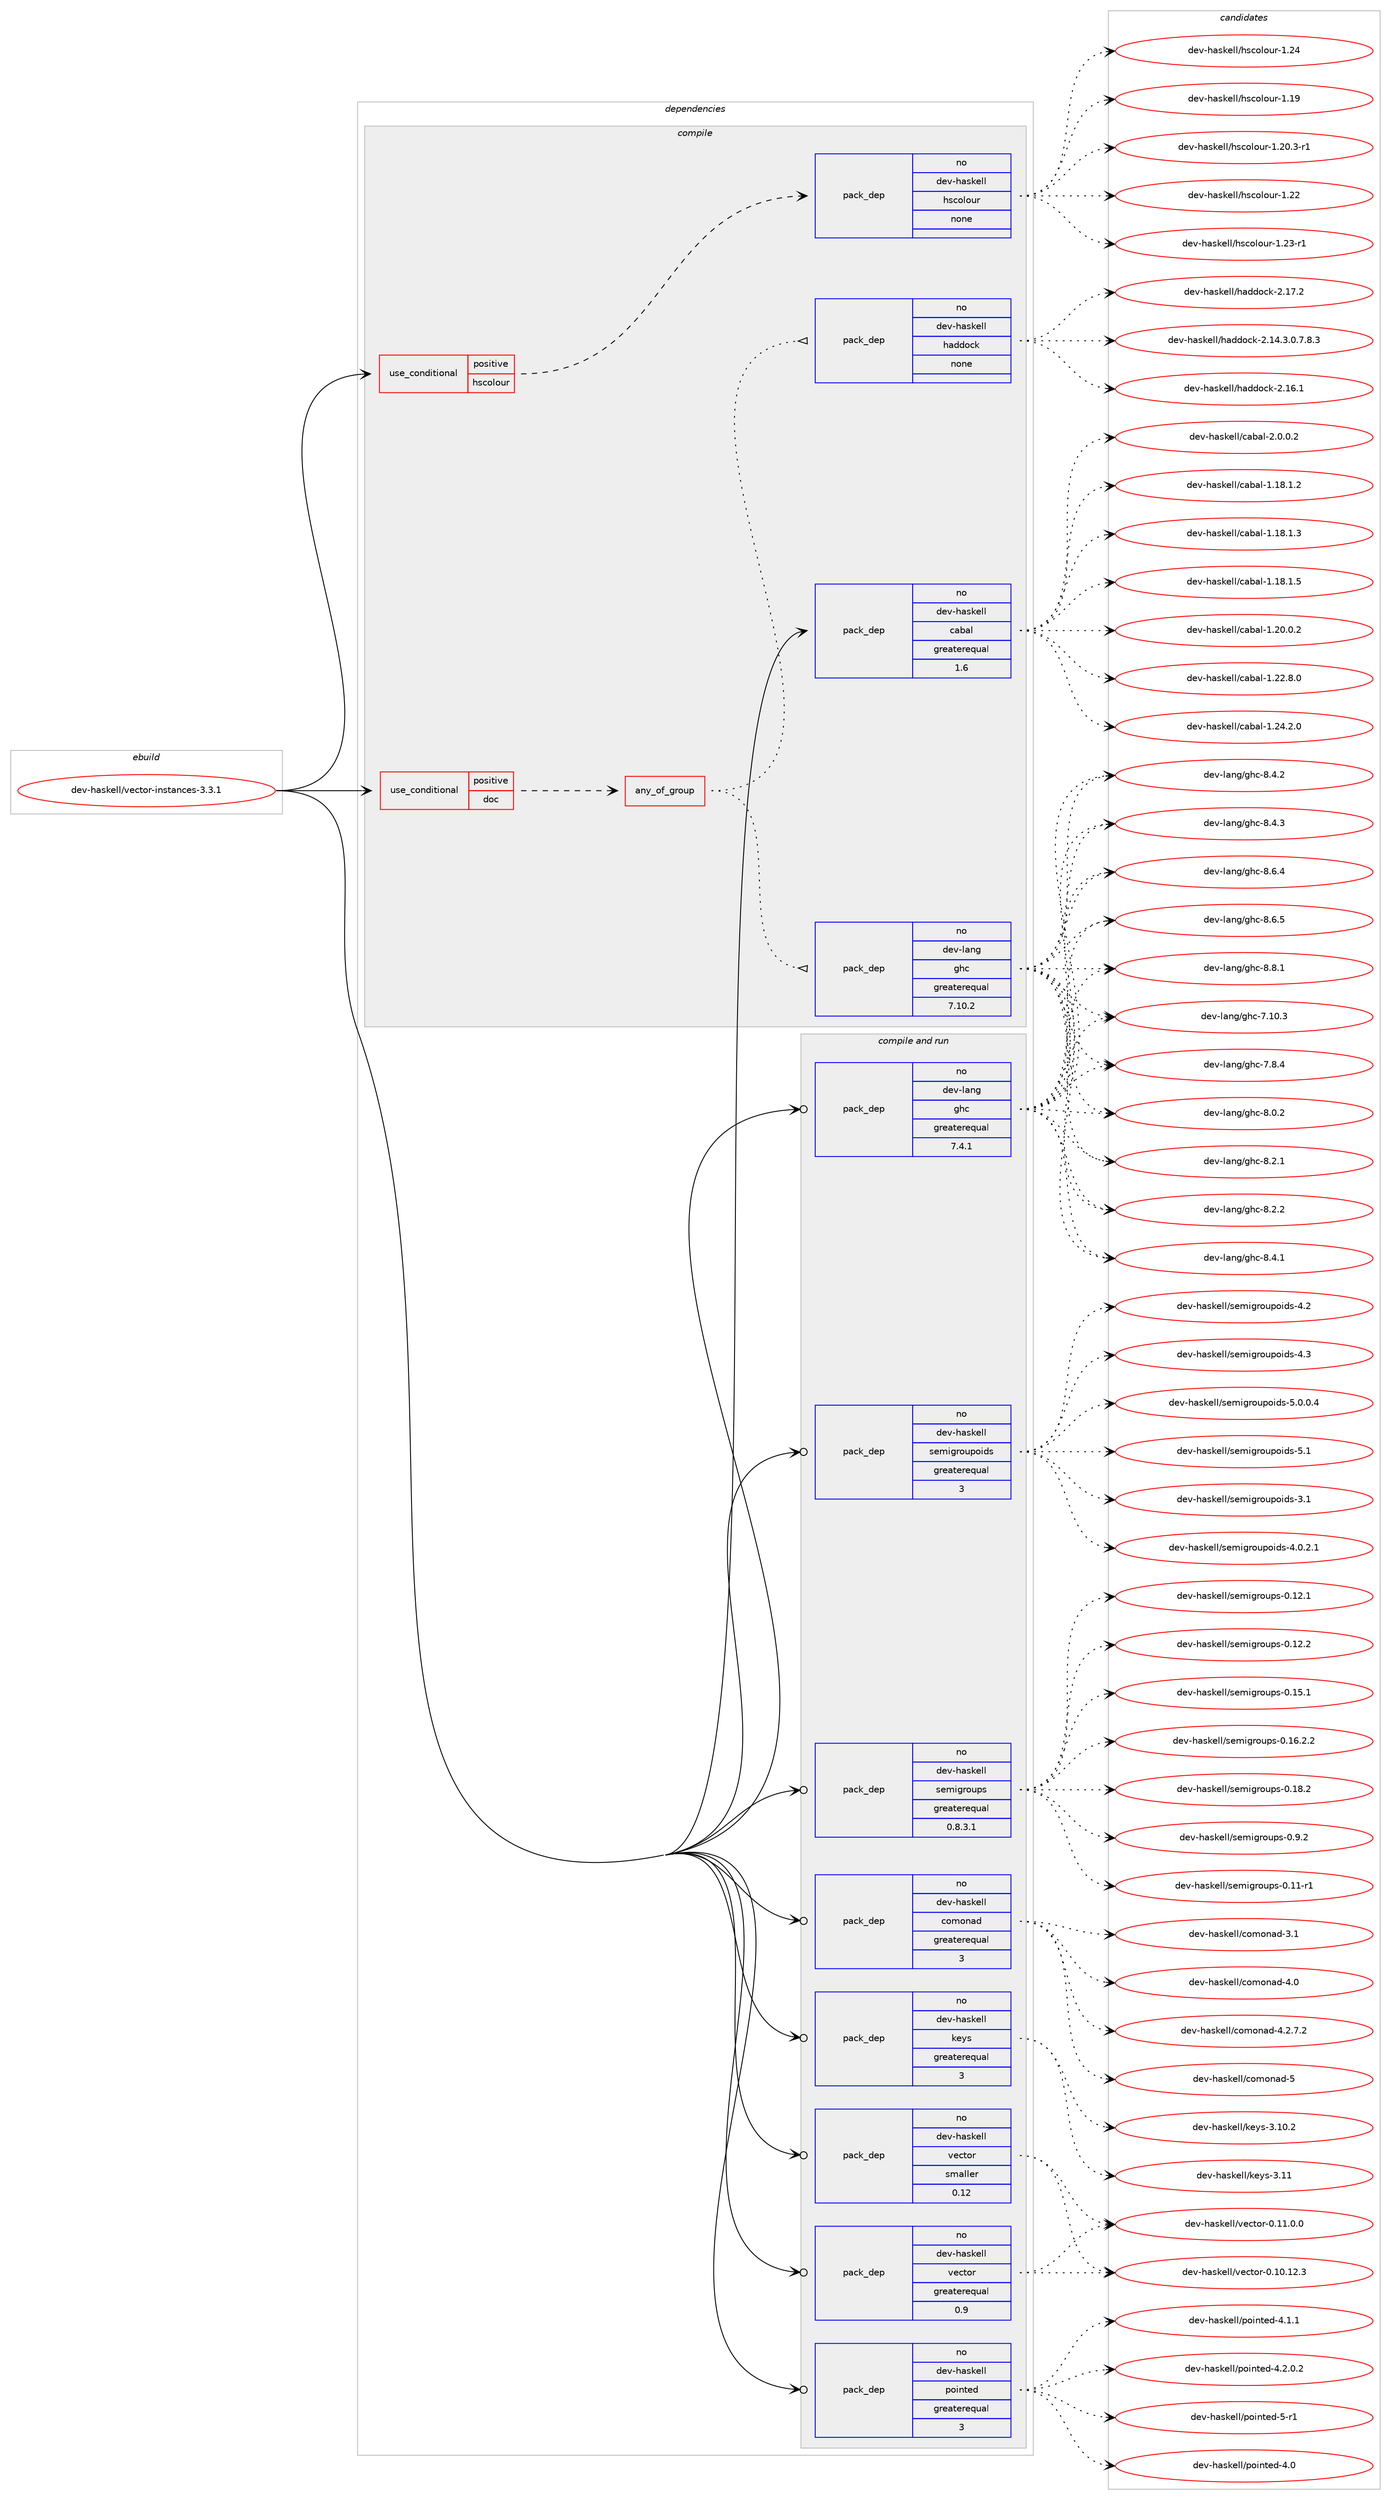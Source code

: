 digraph prolog {

# *************
# Graph options
# *************

newrank=true;
concentrate=true;
compound=true;
graph [rankdir=LR,fontname=Helvetica,fontsize=10,ranksep=1.5];#, ranksep=2.5, nodesep=0.2];
edge  [arrowhead=vee];
node  [fontname=Helvetica,fontsize=10];

# **********
# The ebuild
# **********

subgraph cluster_leftcol {
color=gray;
rank=same;
label=<<i>ebuild</i>>;
id [label="dev-haskell/vector-instances-3.3.1", color=red, width=4, href="../dev-haskell/vector-instances-3.3.1.svg"];
}

# ****************
# The dependencies
# ****************

subgraph cluster_midcol {
color=gray;
label=<<i>dependencies</i>>;
subgraph cluster_compile {
fillcolor="#eeeeee";
style=filled;
label=<<i>compile</i>>;
subgraph cond128093 {
dependency547003 [label=<<TABLE BORDER="0" CELLBORDER="1" CELLSPACING="0" CELLPADDING="4"><TR><TD ROWSPAN="3" CELLPADDING="10">use_conditional</TD></TR><TR><TD>positive</TD></TR><TR><TD>doc</TD></TR></TABLE>>, shape=none, color=red];
subgraph any10683 {
dependency547004 [label=<<TABLE BORDER="0" CELLBORDER="1" CELLSPACING="0" CELLPADDING="4"><TR><TD CELLPADDING="10">any_of_group</TD></TR></TABLE>>, shape=none, color=red];subgraph pack407870 {
dependency547005 [label=<<TABLE BORDER="0" CELLBORDER="1" CELLSPACING="0" CELLPADDING="4" WIDTH="220"><TR><TD ROWSPAN="6" CELLPADDING="30">pack_dep</TD></TR><TR><TD WIDTH="110">no</TD></TR><TR><TD>dev-haskell</TD></TR><TR><TD>haddock</TD></TR><TR><TD>none</TD></TR><TR><TD></TD></TR></TABLE>>, shape=none, color=blue];
}
dependency547004:e -> dependency547005:w [weight=20,style="dotted",arrowhead="oinv"];
subgraph pack407871 {
dependency547006 [label=<<TABLE BORDER="0" CELLBORDER="1" CELLSPACING="0" CELLPADDING="4" WIDTH="220"><TR><TD ROWSPAN="6" CELLPADDING="30">pack_dep</TD></TR><TR><TD WIDTH="110">no</TD></TR><TR><TD>dev-lang</TD></TR><TR><TD>ghc</TD></TR><TR><TD>greaterequal</TD></TR><TR><TD>7.10.2</TD></TR></TABLE>>, shape=none, color=blue];
}
dependency547004:e -> dependency547006:w [weight=20,style="dotted",arrowhead="oinv"];
}
dependency547003:e -> dependency547004:w [weight=20,style="dashed",arrowhead="vee"];
}
id:e -> dependency547003:w [weight=20,style="solid",arrowhead="vee"];
subgraph cond128094 {
dependency547007 [label=<<TABLE BORDER="0" CELLBORDER="1" CELLSPACING="0" CELLPADDING="4"><TR><TD ROWSPAN="3" CELLPADDING="10">use_conditional</TD></TR><TR><TD>positive</TD></TR><TR><TD>hscolour</TD></TR></TABLE>>, shape=none, color=red];
subgraph pack407872 {
dependency547008 [label=<<TABLE BORDER="0" CELLBORDER="1" CELLSPACING="0" CELLPADDING="4" WIDTH="220"><TR><TD ROWSPAN="6" CELLPADDING="30">pack_dep</TD></TR><TR><TD WIDTH="110">no</TD></TR><TR><TD>dev-haskell</TD></TR><TR><TD>hscolour</TD></TR><TR><TD>none</TD></TR><TR><TD></TD></TR></TABLE>>, shape=none, color=blue];
}
dependency547007:e -> dependency547008:w [weight=20,style="dashed",arrowhead="vee"];
}
id:e -> dependency547007:w [weight=20,style="solid",arrowhead="vee"];
subgraph pack407873 {
dependency547009 [label=<<TABLE BORDER="0" CELLBORDER="1" CELLSPACING="0" CELLPADDING="4" WIDTH="220"><TR><TD ROWSPAN="6" CELLPADDING="30">pack_dep</TD></TR><TR><TD WIDTH="110">no</TD></TR><TR><TD>dev-haskell</TD></TR><TR><TD>cabal</TD></TR><TR><TD>greaterequal</TD></TR><TR><TD>1.6</TD></TR></TABLE>>, shape=none, color=blue];
}
id:e -> dependency547009:w [weight=20,style="solid",arrowhead="vee"];
}
subgraph cluster_compileandrun {
fillcolor="#eeeeee";
style=filled;
label=<<i>compile and run</i>>;
subgraph pack407874 {
dependency547010 [label=<<TABLE BORDER="0" CELLBORDER="1" CELLSPACING="0" CELLPADDING="4" WIDTH="220"><TR><TD ROWSPAN="6" CELLPADDING="30">pack_dep</TD></TR><TR><TD WIDTH="110">no</TD></TR><TR><TD>dev-haskell</TD></TR><TR><TD>comonad</TD></TR><TR><TD>greaterequal</TD></TR><TR><TD>3</TD></TR></TABLE>>, shape=none, color=blue];
}
id:e -> dependency547010:w [weight=20,style="solid",arrowhead="odotvee"];
subgraph pack407875 {
dependency547011 [label=<<TABLE BORDER="0" CELLBORDER="1" CELLSPACING="0" CELLPADDING="4" WIDTH="220"><TR><TD ROWSPAN="6" CELLPADDING="30">pack_dep</TD></TR><TR><TD WIDTH="110">no</TD></TR><TR><TD>dev-haskell</TD></TR><TR><TD>keys</TD></TR><TR><TD>greaterequal</TD></TR><TR><TD>3</TD></TR></TABLE>>, shape=none, color=blue];
}
id:e -> dependency547011:w [weight=20,style="solid",arrowhead="odotvee"];
subgraph pack407876 {
dependency547012 [label=<<TABLE BORDER="0" CELLBORDER="1" CELLSPACING="0" CELLPADDING="4" WIDTH="220"><TR><TD ROWSPAN="6" CELLPADDING="30">pack_dep</TD></TR><TR><TD WIDTH="110">no</TD></TR><TR><TD>dev-haskell</TD></TR><TR><TD>pointed</TD></TR><TR><TD>greaterequal</TD></TR><TR><TD>3</TD></TR></TABLE>>, shape=none, color=blue];
}
id:e -> dependency547012:w [weight=20,style="solid",arrowhead="odotvee"];
subgraph pack407877 {
dependency547013 [label=<<TABLE BORDER="0" CELLBORDER="1" CELLSPACING="0" CELLPADDING="4" WIDTH="220"><TR><TD ROWSPAN="6" CELLPADDING="30">pack_dep</TD></TR><TR><TD WIDTH="110">no</TD></TR><TR><TD>dev-haskell</TD></TR><TR><TD>semigroupoids</TD></TR><TR><TD>greaterequal</TD></TR><TR><TD>3</TD></TR></TABLE>>, shape=none, color=blue];
}
id:e -> dependency547013:w [weight=20,style="solid",arrowhead="odotvee"];
subgraph pack407878 {
dependency547014 [label=<<TABLE BORDER="0" CELLBORDER="1" CELLSPACING="0" CELLPADDING="4" WIDTH="220"><TR><TD ROWSPAN="6" CELLPADDING="30">pack_dep</TD></TR><TR><TD WIDTH="110">no</TD></TR><TR><TD>dev-haskell</TD></TR><TR><TD>semigroups</TD></TR><TR><TD>greaterequal</TD></TR><TR><TD>0.8.3.1</TD></TR></TABLE>>, shape=none, color=blue];
}
id:e -> dependency547014:w [weight=20,style="solid",arrowhead="odotvee"];
subgraph pack407879 {
dependency547015 [label=<<TABLE BORDER="0" CELLBORDER="1" CELLSPACING="0" CELLPADDING="4" WIDTH="220"><TR><TD ROWSPAN="6" CELLPADDING="30">pack_dep</TD></TR><TR><TD WIDTH="110">no</TD></TR><TR><TD>dev-haskell</TD></TR><TR><TD>vector</TD></TR><TR><TD>greaterequal</TD></TR><TR><TD>0.9</TD></TR></TABLE>>, shape=none, color=blue];
}
id:e -> dependency547015:w [weight=20,style="solid",arrowhead="odotvee"];
subgraph pack407880 {
dependency547016 [label=<<TABLE BORDER="0" CELLBORDER="1" CELLSPACING="0" CELLPADDING="4" WIDTH="220"><TR><TD ROWSPAN="6" CELLPADDING="30">pack_dep</TD></TR><TR><TD WIDTH="110">no</TD></TR><TR><TD>dev-haskell</TD></TR><TR><TD>vector</TD></TR><TR><TD>smaller</TD></TR><TR><TD>0.12</TD></TR></TABLE>>, shape=none, color=blue];
}
id:e -> dependency547016:w [weight=20,style="solid",arrowhead="odotvee"];
subgraph pack407881 {
dependency547017 [label=<<TABLE BORDER="0" CELLBORDER="1" CELLSPACING="0" CELLPADDING="4" WIDTH="220"><TR><TD ROWSPAN="6" CELLPADDING="30">pack_dep</TD></TR><TR><TD WIDTH="110">no</TD></TR><TR><TD>dev-lang</TD></TR><TR><TD>ghc</TD></TR><TR><TD>greaterequal</TD></TR><TR><TD>7.4.1</TD></TR></TABLE>>, shape=none, color=blue];
}
id:e -> dependency547017:w [weight=20,style="solid",arrowhead="odotvee"];
}
subgraph cluster_run {
fillcolor="#eeeeee";
style=filled;
label=<<i>run</i>>;
}
}

# **************
# The candidates
# **************

subgraph cluster_choices {
rank=same;
color=gray;
label=<<i>candidates</i>>;

subgraph choice407870 {
color=black;
nodesep=1;
choice1001011184510497115107101108108471049710010011199107455046495246514648465546564651 [label="dev-haskell/haddock-2.14.3.0.7.8.3", color=red, width=4,href="../dev-haskell/haddock-2.14.3.0.7.8.3.svg"];
choice100101118451049711510710110810847104971001001119910745504649544649 [label="dev-haskell/haddock-2.16.1", color=red, width=4,href="../dev-haskell/haddock-2.16.1.svg"];
choice100101118451049711510710110810847104971001001119910745504649554650 [label="dev-haskell/haddock-2.17.2", color=red, width=4,href="../dev-haskell/haddock-2.17.2.svg"];
dependency547005:e -> choice1001011184510497115107101108108471049710010011199107455046495246514648465546564651:w [style=dotted,weight="100"];
dependency547005:e -> choice100101118451049711510710110810847104971001001119910745504649544649:w [style=dotted,weight="100"];
dependency547005:e -> choice100101118451049711510710110810847104971001001119910745504649554650:w [style=dotted,weight="100"];
}
subgraph choice407871 {
color=black;
nodesep=1;
choice1001011184510897110103471031049945554649484651 [label="dev-lang/ghc-7.10.3", color=red, width=4,href="../dev-lang/ghc-7.10.3.svg"];
choice10010111845108971101034710310499455546564652 [label="dev-lang/ghc-7.8.4", color=red, width=4,href="../dev-lang/ghc-7.8.4.svg"];
choice10010111845108971101034710310499455646484650 [label="dev-lang/ghc-8.0.2", color=red, width=4,href="../dev-lang/ghc-8.0.2.svg"];
choice10010111845108971101034710310499455646504649 [label="dev-lang/ghc-8.2.1", color=red, width=4,href="../dev-lang/ghc-8.2.1.svg"];
choice10010111845108971101034710310499455646504650 [label="dev-lang/ghc-8.2.2", color=red, width=4,href="../dev-lang/ghc-8.2.2.svg"];
choice10010111845108971101034710310499455646524649 [label="dev-lang/ghc-8.4.1", color=red, width=4,href="../dev-lang/ghc-8.4.1.svg"];
choice10010111845108971101034710310499455646524650 [label="dev-lang/ghc-8.4.2", color=red, width=4,href="../dev-lang/ghc-8.4.2.svg"];
choice10010111845108971101034710310499455646524651 [label="dev-lang/ghc-8.4.3", color=red, width=4,href="../dev-lang/ghc-8.4.3.svg"];
choice10010111845108971101034710310499455646544652 [label="dev-lang/ghc-8.6.4", color=red, width=4,href="../dev-lang/ghc-8.6.4.svg"];
choice10010111845108971101034710310499455646544653 [label="dev-lang/ghc-8.6.5", color=red, width=4,href="../dev-lang/ghc-8.6.5.svg"];
choice10010111845108971101034710310499455646564649 [label="dev-lang/ghc-8.8.1", color=red, width=4,href="../dev-lang/ghc-8.8.1.svg"];
dependency547006:e -> choice1001011184510897110103471031049945554649484651:w [style=dotted,weight="100"];
dependency547006:e -> choice10010111845108971101034710310499455546564652:w [style=dotted,weight="100"];
dependency547006:e -> choice10010111845108971101034710310499455646484650:w [style=dotted,weight="100"];
dependency547006:e -> choice10010111845108971101034710310499455646504649:w [style=dotted,weight="100"];
dependency547006:e -> choice10010111845108971101034710310499455646504650:w [style=dotted,weight="100"];
dependency547006:e -> choice10010111845108971101034710310499455646524649:w [style=dotted,weight="100"];
dependency547006:e -> choice10010111845108971101034710310499455646524650:w [style=dotted,weight="100"];
dependency547006:e -> choice10010111845108971101034710310499455646524651:w [style=dotted,weight="100"];
dependency547006:e -> choice10010111845108971101034710310499455646544652:w [style=dotted,weight="100"];
dependency547006:e -> choice10010111845108971101034710310499455646544653:w [style=dotted,weight="100"];
dependency547006:e -> choice10010111845108971101034710310499455646564649:w [style=dotted,weight="100"];
}
subgraph choice407872 {
color=black;
nodesep=1;
choice100101118451049711510710110810847104115991111081111171144549464957 [label="dev-haskell/hscolour-1.19", color=red, width=4,href="../dev-haskell/hscolour-1.19.svg"];
choice10010111845104971151071011081084710411599111108111117114454946504846514511449 [label="dev-haskell/hscolour-1.20.3-r1", color=red, width=4,href="../dev-haskell/hscolour-1.20.3-r1.svg"];
choice100101118451049711510710110810847104115991111081111171144549465050 [label="dev-haskell/hscolour-1.22", color=red, width=4,href="../dev-haskell/hscolour-1.22.svg"];
choice1001011184510497115107101108108471041159911110811111711445494650514511449 [label="dev-haskell/hscolour-1.23-r1", color=red, width=4,href="../dev-haskell/hscolour-1.23-r1.svg"];
choice100101118451049711510710110810847104115991111081111171144549465052 [label="dev-haskell/hscolour-1.24", color=red, width=4,href="../dev-haskell/hscolour-1.24.svg"];
dependency547008:e -> choice100101118451049711510710110810847104115991111081111171144549464957:w [style=dotted,weight="100"];
dependency547008:e -> choice10010111845104971151071011081084710411599111108111117114454946504846514511449:w [style=dotted,weight="100"];
dependency547008:e -> choice100101118451049711510710110810847104115991111081111171144549465050:w [style=dotted,weight="100"];
dependency547008:e -> choice1001011184510497115107101108108471041159911110811111711445494650514511449:w [style=dotted,weight="100"];
dependency547008:e -> choice100101118451049711510710110810847104115991111081111171144549465052:w [style=dotted,weight="100"];
}
subgraph choice407873 {
color=black;
nodesep=1;
choice10010111845104971151071011081084799979897108454946495646494650 [label="dev-haskell/cabal-1.18.1.2", color=red, width=4,href="../dev-haskell/cabal-1.18.1.2.svg"];
choice10010111845104971151071011081084799979897108454946495646494651 [label="dev-haskell/cabal-1.18.1.3", color=red, width=4,href="../dev-haskell/cabal-1.18.1.3.svg"];
choice10010111845104971151071011081084799979897108454946495646494653 [label="dev-haskell/cabal-1.18.1.5", color=red, width=4,href="../dev-haskell/cabal-1.18.1.5.svg"];
choice10010111845104971151071011081084799979897108454946504846484650 [label="dev-haskell/cabal-1.20.0.2", color=red, width=4,href="../dev-haskell/cabal-1.20.0.2.svg"];
choice10010111845104971151071011081084799979897108454946505046564648 [label="dev-haskell/cabal-1.22.8.0", color=red, width=4,href="../dev-haskell/cabal-1.22.8.0.svg"];
choice10010111845104971151071011081084799979897108454946505246504648 [label="dev-haskell/cabal-1.24.2.0", color=red, width=4,href="../dev-haskell/cabal-1.24.2.0.svg"];
choice100101118451049711510710110810847999798971084550464846484650 [label="dev-haskell/cabal-2.0.0.2", color=red, width=4,href="../dev-haskell/cabal-2.0.0.2.svg"];
dependency547009:e -> choice10010111845104971151071011081084799979897108454946495646494650:w [style=dotted,weight="100"];
dependency547009:e -> choice10010111845104971151071011081084799979897108454946495646494651:w [style=dotted,weight="100"];
dependency547009:e -> choice10010111845104971151071011081084799979897108454946495646494653:w [style=dotted,weight="100"];
dependency547009:e -> choice10010111845104971151071011081084799979897108454946504846484650:w [style=dotted,weight="100"];
dependency547009:e -> choice10010111845104971151071011081084799979897108454946505046564648:w [style=dotted,weight="100"];
dependency547009:e -> choice10010111845104971151071011081084799979897108454946505246504648:w [style=dotted,weight="100"];
dependency547009:e -> choice100101118451049711510710110810847999798971084550464846484650:w [style=dotted,weight="100"];
}
subgraph choice407874 {
color=black;
nodesep=1;
choice100101118451049711510710110810847991111091111109710045514649 [label="dev-haskell/comonad-3.1", color=red, width=4,href="../dev-haskell/comonad-3.1.svg"];
choice100101118451049711510710110810847991111091111109710045524648 [label="dev-haskell/comonad-4.0", color=red, width=4,href="../dev-haskell/comonad-4.0.svg"];
choice10010111845104971151071011081084799111109111110971004552465046554650 [label="dev-haskell/comonad-4.2.7.2", color=red, width=4,href="../dev-haskell/comonad-4.2.7.2.svg"];
choice10010111845104971151071011081084799111109111110971004553 [label="dev-haskell/comonad-5", color=red, width=4,href="../dev-haskell/comonad-5.svg"];
dependency547010:e -> choice100101118451049711510710110810847991111091111109710045514649:w [style=dotted,weight="100"];
dependency547010:e -> choice100101118451049711510710110810847991111091111109710045524648:w [style=dotted,weight="100"];
dependency547010:e -> choice10010111845104971151071011081084799111109111110971004552465046554650:w [style=dotted,weight="100"];
dependency547010:e -> choice10010111845104971151071011081084799111109111110971004553:w [style=dotted,weight="100"];
}
subgraph choice407875 {
color=black;
nodesep=1;
choice10010111845104971151071011081084710710112111545514649484650 [label="dev-haskell/keys-3.10.2", color=red, width=4,href="../dev-haskell/keys-3.10.2.svg"];
choice1001011184510497115107101108108471071011211154551464949 [label="dev-haskell/keys-3.11", color=red, width=4,href="../dev-haskell/keys-3.11.svg"];
dependency547011:e -> choice10010111845104971151071011081084710710112111545514649484650:w [style=dotted,weight="100"];
dependency547011:e -> choice1001011184510497115107101108108471071011211154551464949:w [style=dotted,weight="100"];
}
subgraph choice407876 {
color=black;
nodesep=1;
choice10010111845104971151071011081084711211110511011610110045524648 [label="dev-haskell/pointed-4.0", color=red, width=4,href="../dev-haskell/pointed-4.0.svg"];
choice100101118451049711510710110810847112111105110116101100455246494649 [label="dev-haskell/pointed-4.1.1", color=red, width=4,href="../dev-haskell/pointed-4.1.1.svg"];
choice1001011184510497115107101108108471121111051101161011004552465046484650 [label="dev-haskell/pointed-4.2.0.2", color=red, width=4,href="../dev-haskell/pointed-4.2.0.2.svg"];
choice10010111845104971151071011081084711211110511011610110045534511449 [label="dev-haskell/pointed-5-r1", color=red, width=4,href="../dev-haskell/pointed-5-r1.svg"];
dependency547012:e -> choice10010111845104971151071011081084711211110511011610110045524648:w [style=dotted,weight="100"];
dependency547012:e -> choice100101118451049711510710110810847112111105110116101100455246494649:w [style=dotted,weight="100"];
dependency547012:e -> choice1001011184510497115107101108108471121111051101161011004552465046484650:w [style=dotted,weight="100"];
dependency547012:e -> choice10010111845104971151071011081084711211110511011610110045534511449:w [style=dotted,weight="100"];
}
subgraph choice407877 {
color=black;
nodesep=1;
choice10010111845104971151071011081084711510110910510311411111711211110510011545514649 [label="dev-haskell/semigroupoids-3.1", color=red, width=4,href="../dev-haskell/semigroupoids-3.1.svg"];
choice1001011184510497115107101108108471151011091051031141111171121111051001154552464846504649 [label="dev-haskell/semigroupoids-4.0.2.1", color=red, width=4,href="../dev-haskell/semigroupoids-4.0.2.1.svg"];
choice10010111845104971151071011081084711510110910510311411111711211110510011545524650 [label="dev-haskell/semigroupoids-4.2", color=red, width=4,href="../dev-haskell/semigroupoids-4.2.svg"];
choice10010111845104971151071011081084711510110910510311411111711211110510011545524651 [label="dev-haskell/semigroupoids-4.3", color=red, width=4,href="../dev-haskell/semigroupoids-4.3.svg"];
choice1001011184510497115107101108108471151011091051031141111171121111051001154553464846484652 [label="dev-haskell/semigroupoids-5.0.0.4", color=red, width=4,href="../dev-haskell/semigroupoids-5.0.0.4.svg"];
choice10010111845104971151071011081084711510110910510311411111711211110510011545534649 [label="dev-haskell/semigroupoids-5.1", color=red, width=4,href="../dev-haskell/semigroupoids-5.1.svg"];
dependency547013:e -> choice10010111845104971151071011081084711510110910510311411111711211110510011545514649:w [style=dotted,weight="100"];
dependency547013:e -> choice1001011184510497115107101108108471151011091051031141111171121111051001154552464846504649:w [style=dotted,weight="100"];
dependency547013:e -> choice10010111845104971151071011081084711510110910510311411111711211110510011545524650:w [style=dotted,weight="100"];
dependency547013:e -> choice10010111845104971151071011081084711510110910510311411111711211110510011545524651:w [style=dotted,weight="100"];
dependency547013:e -> choice1001011184510497115107101108108471151011091051031141111171121111051001154553464846484652:w [style=dotted,weight="100"];
dependency547013:e -> choice10010111845104971151071011081084711510110910510311411111711211110510011545534649:w [style=dotted,weight="100"];
}
subgraph choice407878 {
color=black;
nodesep=1;
choice10010111845104971151071011081084711510110910510311411111711211545484649494511449 [label="dev-haskell/semigroups-0.11-r1", color=red, width=4,href="../dev-haskell/semigroups-0.11-r1.svg"];
choice10010111845104971151071011081084711510110910510311411111711211545484649504649 [label="dev-haskell/semigroups-0.12.1", color=red, width=4,href="../dev-haskell/semigroups-0.12.1.svg"];
choice10010111845104971151071011081084711510110910510311411111711211545484649504650 [label="dev-haskell/semigroups-0.12.2", color=red, width=4,href="../dev-haskell/semigroups-0.12.2.svg"];
choice10010111845104971151071011081084711510110910510311411111711211545484649534649 [label="dev-haskell/semigroups-0.15.1", color=red, width=4,href="../dev-haskell/semigroups-0.15.1.svg"];
choice100101118451049711510710110810847115101109105103114111117112115454846495446504650 [label="dev-haskell/semigroups-0.16.2.2", color=red, width=4,href="../dev-haskell/semigroups-0.16.2.2.svg"];
choice10010111845104971151071011081084711510110910510311411111711211545484649564650 [label="dev-haskell/semigroups-0.18.2", color=red, width=4,href="../dev-haskell/semigroups-0.18.2.svg"];
choice100101118451049711510710110810847115101109105103114111117112115454846574650 [label="dev-haskell/semigroups-0.9.2", color=red, width=4,href="../dev-haskell/semigroups-0.9.2.svg"];
dependency547014:e -> choice10010111845104971151071011081084711510110910510311411111711211545484649494511449:w [style=dotted,weight="100"];
dependency547014:e -> choice10010111845104971151071011081084711510110910510311411111711211545484649504649:w [style=dotted,weight="100"];
dependency547014:e -> choice10010111845104971151071011081084711510110910510311411111711211545484649504650:w [style=dotted,weight="100"];
dependency547014:e -> choice10010111845104971151071011081084711510110910510311411111711211545484649534649:w [style=dotted,weight="100"];
dependency547014:e -> choice100101118451049711510710110810847115101109105103114111117112115454846495446504650:w [style=dotted,weight="100"];
dependency547014:e -> choice10010111845104971151071011081084711510110910510311411111711211545484649564650:w [style=dotted,weight="100"];
dependency547014:e -> choice100101118451049711510710110810847115101109105103114111117112115454846574650:w [style=dotted,weight="100"];
}
subgraph choice407879 {
color=black;
nodesep=1;
choice1001011184510497115107101108108471181019911611111445484649484649504651 [label="dev-haskell/vector-0.10.12.3", color=red, width=4,href="../dev-haskell/vector-0.10.12.3.svg"];
choice10010111845104971151071011081084711810199116111114454846494946484648 [label="dev-haskell/vector-0.11.0.0", color=red, width=4,href="../dev-haskell/vector-0.11.0.0.svg"];
dependency547015:e -> choice1001011184510497115107101108108471181019911611111445484649484649504651:w [style=dotted,weight="100"];
dependency547015:e -> choice10010111845104971151071011081084711810199116111114454846494946484648:w [style=dotted,weight="100"];
}
subgraph choice407880 {
color=black;
nodesep=1;
choice1001011184510497115107101108108471181019911611111445484649484649504651 [label="dev-haskell/vector-0.10.12.3", color=red, width=4,href="../dev-haskell/vector-0.10.12.3.svg"];
choice10010111845104971151071011081084711810199116111114454846494946484648 [label="dev-haskell/vector-0.11.0.0", color=red, width=4,href="../dev-haskell/vector-0.11.0.0.svg"];
dependency547016:e -> choice1001011184510497115107101108108471181019911611111445484649484649504651:w [style=dotted,weight="100"];
dependency547016:e -> choice10010111845104971151071011081084711810199116111114454846494946484648:w [style=dotted,weight="100"];
}
subgraph choice407881 {
color=black;
nodesep=1;
choice1001011184510897110103471031049945554649484651 [label="dev-lang/ghc-7.10.3", color=red, width=4,href="../dev-lang/ghc-7.10.3.svg"];
choice10010111845108971101034710310499455546564652 [label="dev-lang/ghc-7.8.4", color=red, width=4,href="../dev-lang/ghc-7.8.4.svg"];
choice10010111845108971101034710310499455646484650 [label="dev-lang/ghc-8.0.2", color=red, width=4,href="../dev-lang/ghc-8.0.2.svg"];
choice10010111845108971101034710310499455646504649 [label="dev-lang/ghc-8.2.1", color=red, width=4,href="../dev-lang/ghc-8.2.1.svg"];
choice10010111845108971101034710310499455646504650 [label="dev-lang/ghc-8.2.2", color=red, width=4,href="../dev-lang/ghc-8.2.2.svg"];
choice10010111845108971101034710310499455646524649 [label="dev-lang/ghc-8.4.1", color=red, width=4,href="../dev-lang/ghc-8.4.1.svg"];
choice10010111845108971101034710310499455646524650 [label="dev-lang/ghc-8.4.2", color=red, width=4,href="../dev-lang/ghc-8.4.2.svg"];
choice10010111845108971101034710310499455646524651 [label="dev-lang/ghc-8.4.3", color=red, width=4,href="../dev-lang/ghc-8.4.3.svg"];
choice10010111845108971101034710310499455646544652 [label="dev-lang/ghc-8.6.4", color=red, width=4,href="../dev-lang/ghc-8.6.4.svg"];
choice10010111845108971101034710310499455646544653 [label="dev-lang/ghc-8.6.5", color=red, width=4,href="../dev-lang/ghc-8.6.5.svg"];
choice10010111845108971101034710310499455646564649 [label="dev-lang/ghc-8.8.1", color=red, width=4,href="../dev-lang/ghc-8.8.1.svg"];
dependency547017:e -> choice1001011184510897110103471031049945554649484651:w [style=dotted,weight="100"];
dependency547017:e -> choice10010111845108971101034710310499455546564652:w [style=dotted,weight="100"];
dependency547017:e -> choice10010111845108971101034710310499455646484650:w [style=dotted,weight="100"];
dependency547017:e -> choice10010111845108971101034710310499455646504649:w [style=dotted,weight="100"];
dependency547017:e -> choice10010111845108971101034710310499455646504650:w [style=dotted,weight="100"];
dependency547017:e -> choice10010111845108971101034710310499455646524649:w [style=dotted,weight="100"];
dependency547017:e -> choice10010111845108971101034710310499455646524650:w [style=dotted,weight="100"];
dependency547017:e -> choice10010111845108971101034710310499455646524651:w [style=dotted,weight="100"];
dependency547017:e -> choice10010111845108971101034710310499455646544652:w [style=dotted,weight="100"];
dependency547017:e -> choice10010111845108971101034710310499455646544653:w [style=dotted,weight="100"];
dependency547017:e -> choice10010111845108971101034710310499455646564649:w [style=dotted,weight="100"];
}
}

}
